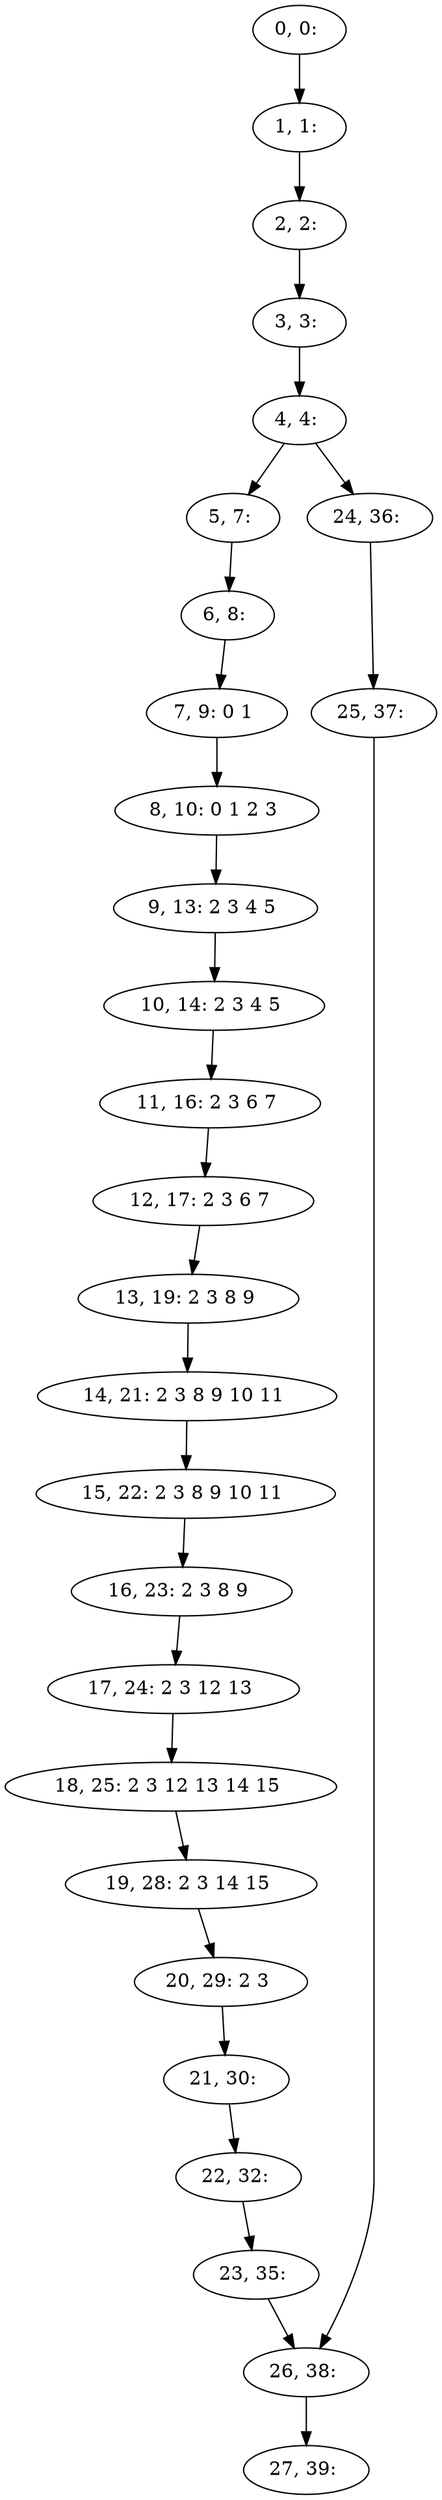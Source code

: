 digraph G {
0[label="0, 0: "];
1[label="1, 1: "];
2[label="2, 2: "];
3[label="3, 3: "];
4[label="4, 4: "];
5[label="5, 7: "];
6[label="6, 8: "];
7[label="7, 9: 0 1 "];
8[label="8, 10: 0 1 2 3 "];
9[label="9, 13: 2 3 4 5 "];
10[label="10, 14: 2 3 4 5 "];
11[label="11, 16: 2 3 6 7 "];
12[label="12, 17: 2 3 6 7 "];
13[label="13, 19: 2 3 8 9 "];
14[label="14, 21: 2 3 8 9 10 11 "];
15[label="15, 22: 2 3 8 9 10 11 "];
16[label="16, 23: 2 3 8 9 "];
17[label="17, 24: 2 3 12 13 "];
18[label="18, 25: 2 3 12 13 14 15 "];
19[label="19, 28: 2 3 14 15 "];
20[label="20, 29: 2 3 "];
21[label="21, 30: "];
22[label="22, 32: "];
23[label="23, 35: "];
24[label="24, 36: "];
25[label="25, 37: "];
26[label="26, 38: "];
27[label="27, 39: "];
0->1 ;
1->2 ;
2->3 ;
3->4 ;
4->5 ;
4->24 ;
5->6 ;
6->7 ;
7->8 ;
8->9 ;
9->10 ;
10->11 ;
11->12 ;
12->13 ;
13->14 ;
14->15 ;
15->16 ;
16->17 ;
17->18 ;
18->19 ;
19->20 ;
20->21 ;
21->22 ;
22->23 ;
23->26 ;
24->25 ;
25->26 ;
26->27 ;
}
